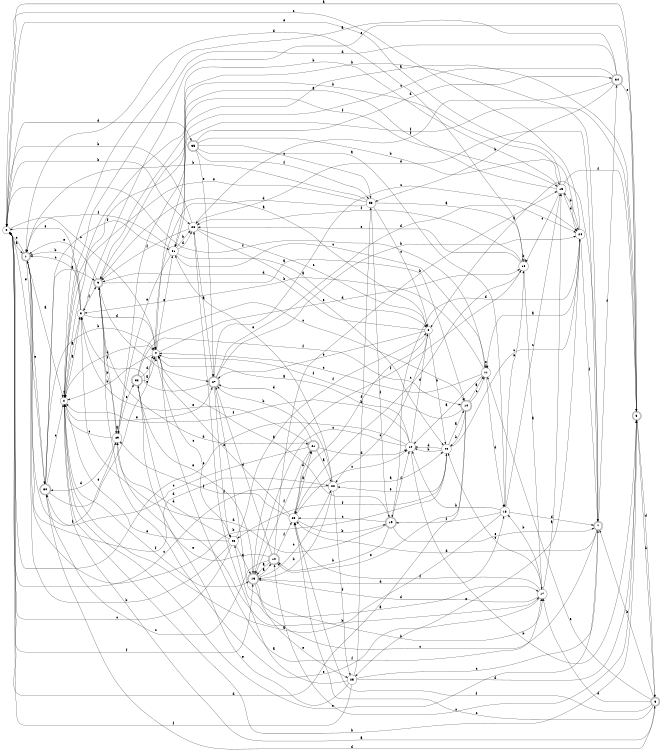 digraph n29_4 {
__start0 [label="" shape="none"];

rankdir=LR;
size="8,5";

s0 [style="filled", color="black", fillcolor="white" shape="circle", label="0"];
s1 [style="rounded,filled", color="black", fillcolor="white" shape="doublecircle", label="1"];
s2 [style="filled", color="black", fillcolor="white" shape="circle", label="2"];
s3 [style="filled", color="black", fillcolor="white" shape="circle", label="3"];
s4 [style="filled", color="black", fillcolor="white" shape="circle", label="4"];
s5 [style="rounded,filled", color="black", fillcolor="white" shape="doublecircle", label="5"];
s6 [style="rounded,filled", color="black", fillcolor="white" shape="doublecircle", label="6"];
s7 [style="rounded,filled", color="black", fillcolor="white" shape="doublecircle", label="7"];
s8 [style="filled", color="black", fillcolor="white" shape="circle", label="8"];
s9 [style="rounded,filled", color="black", fillcolor="white" shape="doublecircle", label="9"];
s10 [style="rounded,filled", color="black", fillcolor="white" shape="doublecircle", label="10"];
s11 [style="filled", color="black", fillcolor="white" shape="circle", label="11"];
s12 [style="filled", color="black", fillcolor="white" shape="circle", label="12"];
s13 [style="rounded,filled", color="black", fillcolor="white" shape="doublecircle", label="13"];
s14 [style="rounded,filled", color="black", fillcolor="white" shape="doublecircle", label="14"];
s15 [style="filled", color="black", fillcolor="white" shape="circle", label="15"];
s16 [style="filled", color="black", fillcolor="white" shape="circle", label="16"];
s17 [style="filled", color="black", fillcolor="white" shape="circle", label="17"];
s18 [style="filled", color="black", fillcolor="white" shape="circle", label="18"];
s19 [style="rounded,filled", color="black", fillcolor="white" shape="doublecircle", label="19"];
s20 [style="filled", color="black", fillcolor="white" shape="circle", label="20"];
s21 [style="rounded,filled", color="black", fillcolor="white" shape="doublecircle", label="21"];
s22 [style="filled", color="black", fillcolor="white" shape="circle", label="22"];
s23 [style="filled", color="black", fillcolor="white" shape="circle", label="23"];
s24 [style="filled", color="black", fillcolor="white" shape="circle", label="24"];
s25 [style="filled", color="black", fillcolor="white" shape="circle", label="25"];
s26 [style="filled", color="black", fillcolor="white" shape="circle", label="26"];
s27 [style="rounded,filled", color="black", fillcolor="white" shape="doublecircle", label="27"];
s28 [style="filled", color="black", fillcolor="white" shape="circle", label="28"];
s29 [style="filled", color="black", fillcolor="white" shape="circle", label="29"];
s30 [style="rounded,filled", color="black", fillcolor="white" shape="doublecircle", label="30"];
s31 [style="filled", color="black", fillcolor="white" shape="circle", label="31"];
s32 [style="rounded,filled", color="black", fillcolor="white" shape="doublecircle", label="32"];
s33 [style="filled", color="black", fillcolor="white" shape="circle", label="33"];
s34 [style="rounded,filled", color="black", fillcolor="white" shape="doublecircle", label="34"];
s35 [style="rounded,filled", color="black", fillcolor="white" shape="doublecircle", label="35"];
s0 -> s1 [label="a"];
s0 -> s26 [label="b"];
s0 -> s4 [label="c"];
s0 -> s35 [label="d"];
s0 -> s30 [label="e"];
s0 -> s13 [label="f"];
s1 -> s2 [label="a"];
s1 -> s23 [label="b"];
s1 -> s0 [label="c"];
s1 -> s22 [label="d"];
s1 -> s30 [label="e"];
s1 -> s29 [label="f"];
s2 -> s3 [label="a"];
s2 -> s5 [label="b"];
s2 -> s2 [label="c"];
s2 -> s4 [label="d"];
s2 -> s27 [label="e"];
s2 -> s13 [label="f"];
s3 -> s2 [label="a"];
s3 -> s1 [label="b"];
s3 -> s1 [label="c"];
s3 -> s4 [label="d"];
s3 -> s0 [label="e"];
s3 -> s9 [label="f"];
s4 -> s5 [label="a"];
s4 -> s2 [label="b"];
s4 -> s28 [label="c"];
s4 -> s16 [label="d"];
s4 -> s31 [label="e"];
s4 -> s17 [label="f"];
s5 -> s0 [label="a"];
s5 -> s6 [label="b"];
s5 -> s14 [label="c"];
s5 -> s6 [label="d"];
s5 -> s3 [label="e"];
s5 -> s31 [label="f"];
s6 -> s2 [label="a"];
s6 -> s7 [label="b"];
s6 -> s20 [label="c"];
s6 -> s17 [label="d"];
s6 -> s11 [label="e"];
s6 -> s20 [label="f"];
s7 -> s8 [label="a"];
s7 -> s9 [label="b"];
s7 -> s28 [label="c"];
s7 -> s20 [label="d"];
s7 -> s2 [label="e"];
s7 -> s34 [label="f"];
s8 -> s9 [label="a"];
s8 -> s23 [label="b"];
s8 -> s22 [label="c"];
s8 -> s9 [label="d"];
s8 -> s27 [label="e"];
s8 -> s20 [label="f"];
s9 -> s10 [label="a"];
s9 -> s15 [label="b"];
s9 -> s27 [label="c"];
s9 -> s21 [label="d"];
s9 -> s1 [label="e"];
s9 -> s29 [label="f"];
s10 -> s11 [label="a"];
s10 -> s23 [label="b"];
s10 -> s11 [label="c"];
s10 -> s0 [label="d"];
s10 -> s14 [label="e"];
s10 -> s4 [label="f"];
s11 -> s12 [label="a"];
s11 -> s3 [label="b"];
s11 -> s4 [label="c"];
s11 -> s18 [label="d"];
s11 -> s11 [label="e"];
s11 -> s0 [label="f"];
s12 -> s4 [label="a"];
s12 -> s5 [label="b"];
s12 -> s13 [label="c"];
s12 -> s8 [label="d"];
s12 -> s0 [label="e"];
s12 -> s2 [label="f"];
s13 -> s14 [label="a"];
s13 -> s17 [label="b"];
s13 -> s22 [label="c"];
s13 -> s18 [label="d"];
s13 -> s25 [label="e"];
s13 -> s16 [label="f"];
s14 -> s13 [label="a"];
s14 -> s15 [label="b"];
s14 -> s30 [label="c"];
s14 -> s27 [label="d"];
s14 -> s29 [label="e"];
s14 -> s20 [label="f"];
s15 -> s2 [label="a"];
s15 -> s2 [label="b"];
s15 -> s16 [label="c"];
s15 -> s24 [label="d"];
s15 -> s0 [label="e"];
s15 -> s5 [label="f"];
s16 -> s17 [label="a"];
s16 -> s16 [label="b"];
s16 -> s20 [label="c"];
s16 -> s1 [label="d"];
s16 -> s26 [label="e"];
s16 -> s26 [label="f"];
s17 -> s15 [label="a"];
s17 -> s18 [label="b"];
s17 -> s23 [label="c"];
s17 -> s13 [label="d"];
s17 -> s9 [label="e"];
s17 -> s20 [label="f"];
s18 -> s2 [label="a"];
s18 -> s12 [label="b"];
s18 -> s15 [label="c"];
s18 -> s7 [label="d"];
s18 -> s16 [label="e"];
s18 -> s19 [label="f"];
s19 -> s4 [label="a"];
s19 -> s14 [label="b"];
s19 -> s20 [label="c"];
s19 -> s3 [label="d"];
s19 -> s7 [label="e"];
s19 -> s12 [label="f"];
s20 -> s21 [label="a"];
s20 -> s19 [label="b"];
s20 -> s12 [label="c"];
s20 -> s21 [label="d"];
s20 -> s4 [label="e"];
s20 -> s29 [label="f"];
s21 -> s22 [label="a"];
s21 -> s27 [label="b"];
s21 -> s30 [label="c"];
s21 -> s12 [label="d"];
s21 -> s3 [label="e"];
s21 -> s13 [label="f"];
s22 -> s23 [label="a"];
s22 -> s13 [label="b"];
s22 -> s0 [label="c"];
s22 -> s27 [label="d"];
s22 -> s31 [label="e"];
s22 -> s25 [label="f"];
s23 -> s10 [label="a"];
s23 -> s12 [label="b"];
s23 -> s24 [label="c"];
s23 -> s12 [label="d"];
s23 -> s22 [label="e"];
s23 -> s28 [label="f"];
s24 -> s11 [label="a"];
s24 -> s15 [label="b"];
s24 -> s0 [label="c"];
s24 -> s19 [label="d"];
s24 -> s25 [label="e"];
s24 -> s7 [label="f"];
s25 -> s26 [label="a"];
s25 -> s33 [label="b"];
s25 -> s7 [label="c"];
s25 -> s5 [label="d"];
s25 -> s32 [label="e"];
s25 -> s0 [label="f"];
s26 -> s27 [label="a"];
s26 -> s0 [label="b"];
s26 -> s8 [label="c"];
s26 -> s7 [label="d"];
s26 -> s23 [label="e"];
s26 -> s9 [label="f"];
s27 -> s17 [label="a"];
s27 -> s24 [label="b"];
s27 -> s24 [label="c"];
s27 -> s24 [label="d"];
s27 -> s3 [label="e"];
s27 -> s28 [label="f"];
s28 -> s13 [label="a"];
s28 -> s1 [label="b"];
s28 -> s0 [label="c"];
s28 -> s29 [label="d"];
s28 -> s2 [label="e"];
s28 -> s8 [label="f"];
s29 -> s29 [label="a"];
s29 -> s9 [label="b"];
s29 -> s2 [label="c"];
s29 -> s30 [label="d"];
s29 -> s32 [label="e"];
s29 -> s15 [label="f"];
s30 -> s9 [label="a"];
s30 -> s4 [label="b"];
s30 -> s2 [label="c"];
s30 -> s6 [label="d"];
s30 -> s4 [label="e"];
s30 -> s31 [label="f"];
s31 -> s8 [label="a"];
s31 -> s26 [label="b"];
s31 -> s11 [label="c"];
s31 -> s26 [label="d"];
s31 -> s29 [label="e"];
s31 -> s1 [label="f"];
s32 -> s4 [label="a"];
s32 -> s17 [label="b"];
s32 -> s10 [label="c"];
s32 -> s4 [label="d"];
s32 -> s13 [label="e"];
s32 -> s10 [label="f"];
s33 -> s16 [label="a"];
s33 -> s1 [label="b"];
s33 -> s8 [label="c"];
s33 -> s4 [label="d"];
s33 -> s2 [label="e"];
s33 -> s19 [label="f"];
s34 -> s2 [label="a"];
s34 -> s33 [label="b"];
s34 -> s31 [label="c"];
s34 -> s2 [label="d"];
s34 -> s5 [label="e"];
s34 -> s26 [label="f"];
s35 -> s18 [label="a"];
s35 -> s24 [label="b"];
s35 -> s33 [label="c"];
s35 -> s34 [label="d"];
s35 -> s27 [label="e"];
s35 -> s33 [label="f"];

}